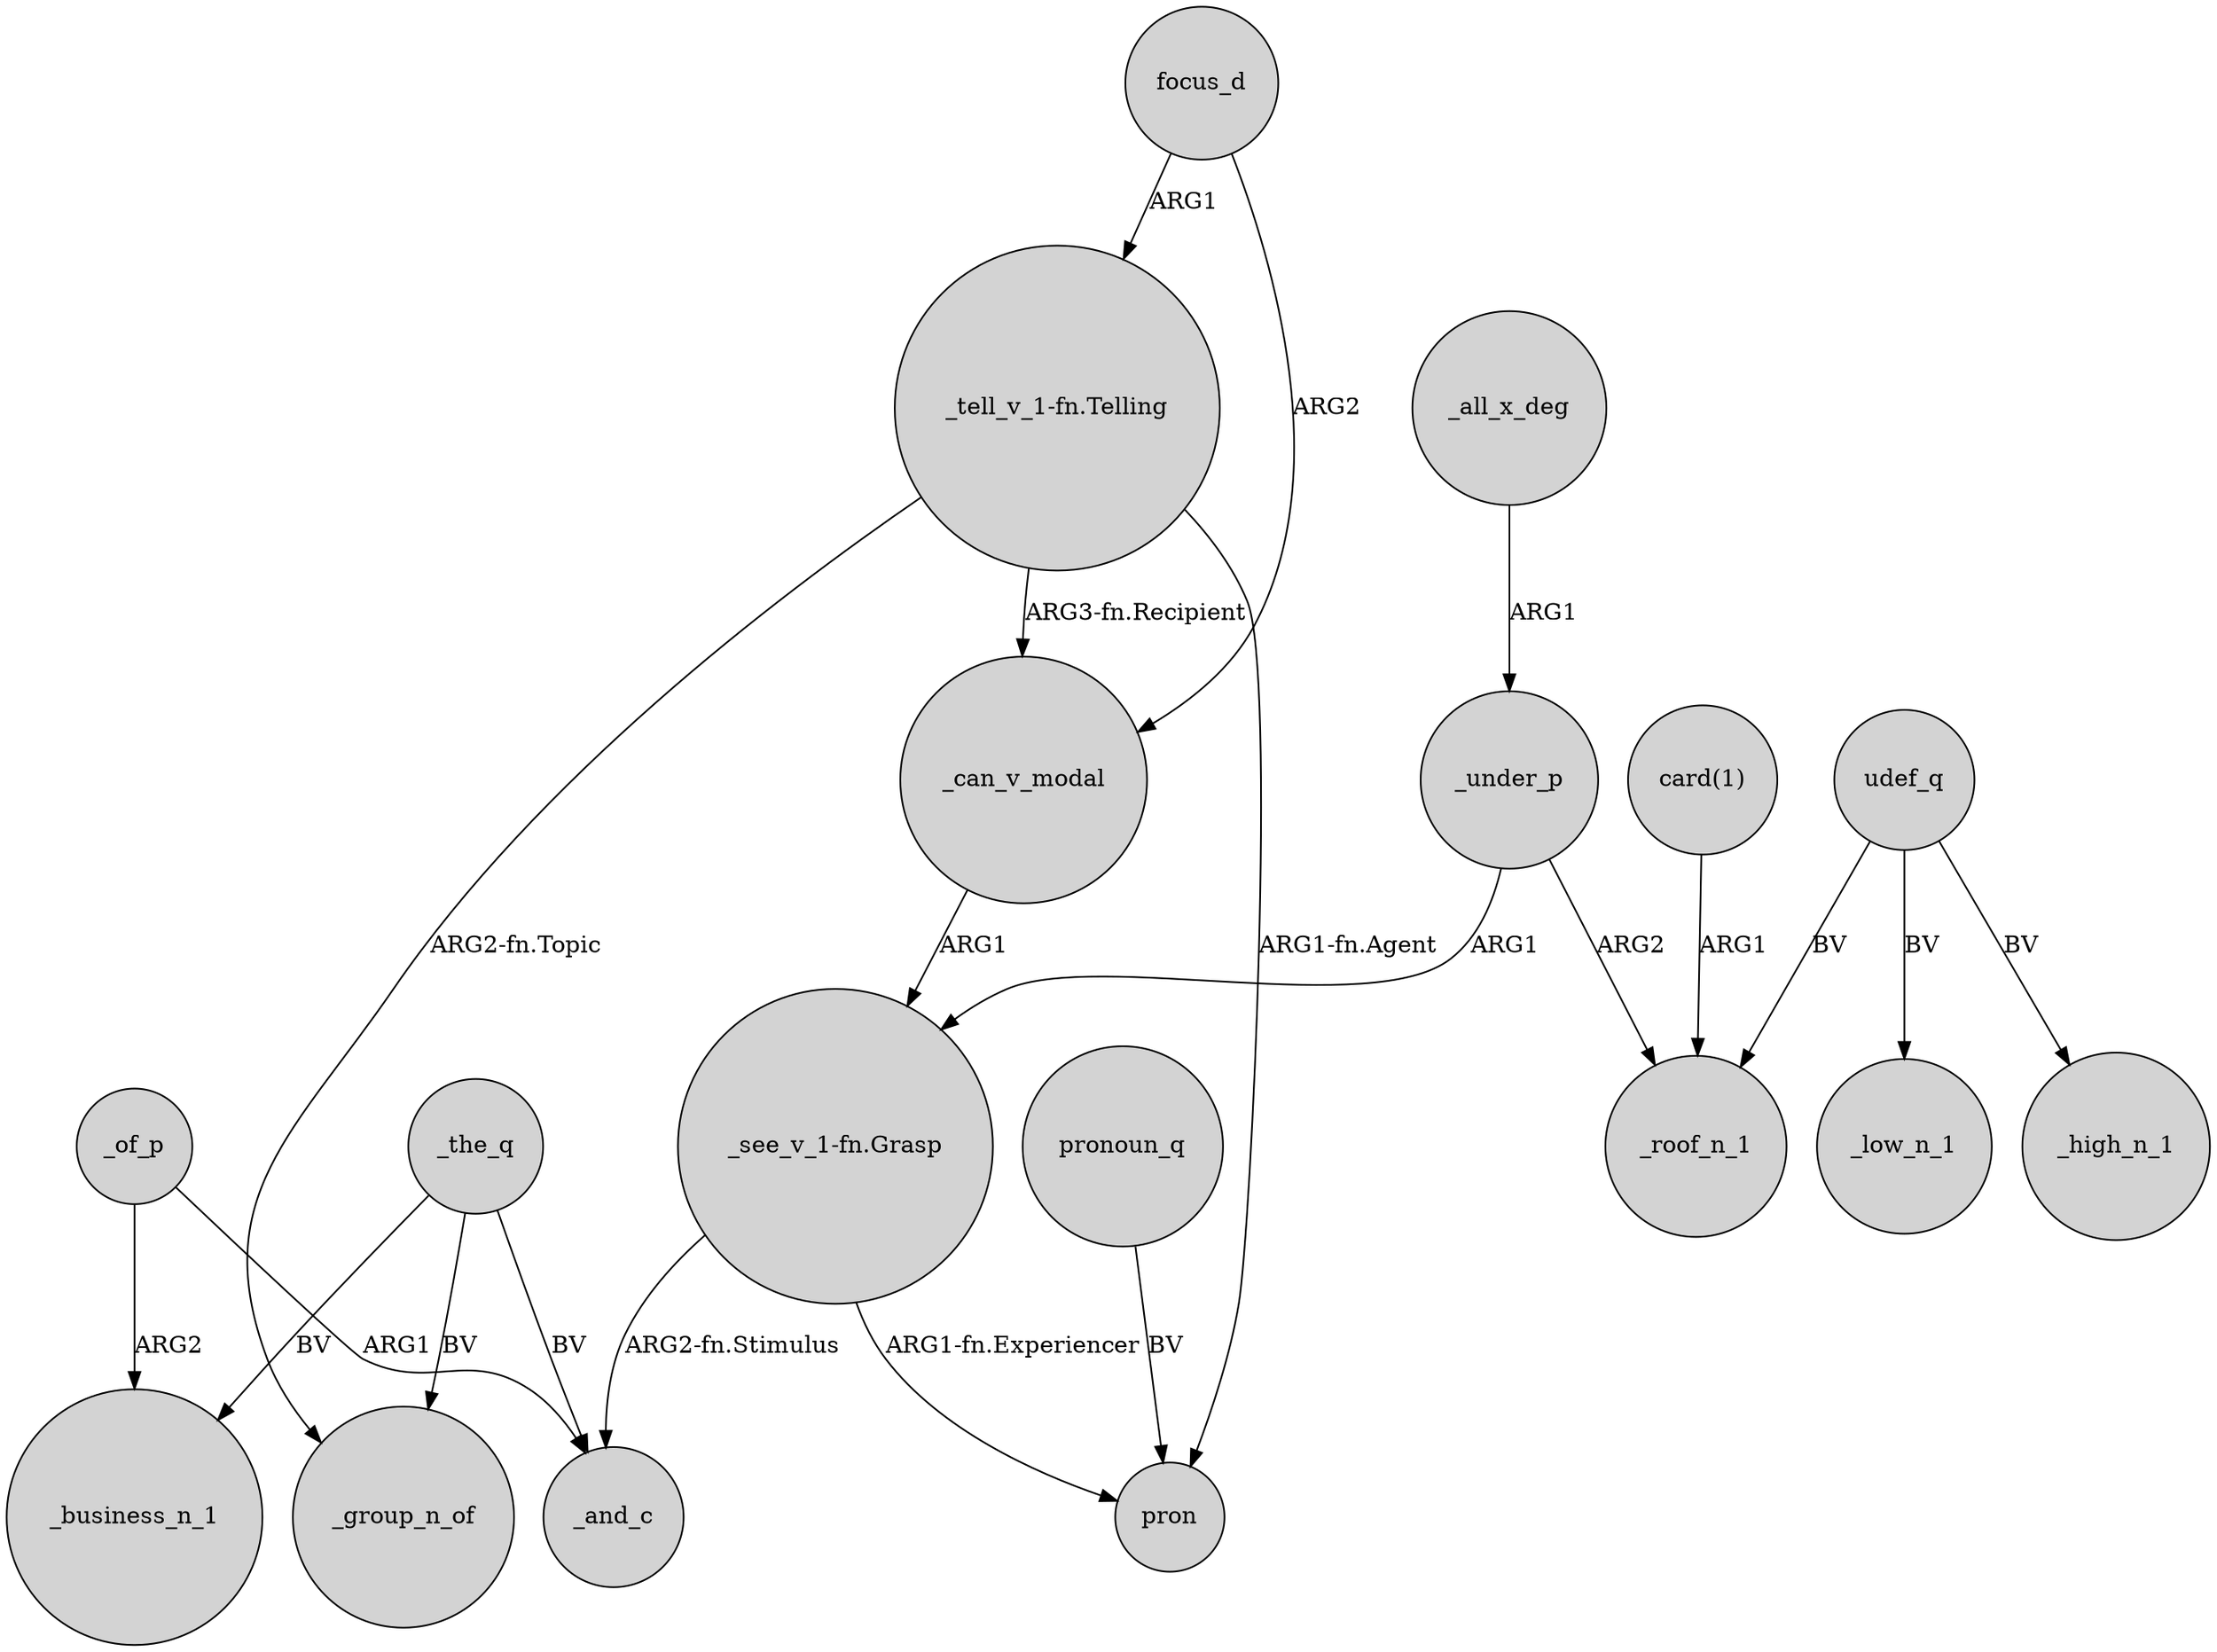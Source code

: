 digraph {
	node [shape=circle style=filled]
	_the_q -> _and_c [label=BV]
	_the_q -> _business_n_1 [label=BV]
	"_tell_v_1-fn.Telling" -> _group_n_of [label="ARG2-fn.Topic"]
	_can_v_modal -> "_see_v_1-fn.Grasp" [label=ARG1]
	"_tell_v_1-fn.Telling" -> _can_v_modal [label="ARG3-fn.Recipient"]
	"_tell_v_1-fn.Telling" -> pron [label="ARG1-fn.Agent"]
	"_see_v_1-fn.Grasp" -> _and_c [label="ARG2-fn.Stimulus"]
	udef_q -> _low_n_1 [label=BV]
	"card(1)" -> _roof_n_1 [label=ARG1]
	_the_q -> _group_n_of [label=BV]
	_under_p -> "_see_v_1-fn.Grasp" [label=ARG1]
	_of_p -> _business_n_1 [label=ARG2]
	_all_x_deg -> _under_p [label=ARG1]
	udef_q -> _high_n_1 [label=BV]
	focus_d -> "_tell_v_1-fn.Telling" [label=ARG1]
	pronoun_q -> pron [label=BV]
	_of_p -> _and_c [label=ARG1]
	_under_p -> _roof_n_1 [label=ARG2]
	udef_q -> _roof_n_1 [label=BV]
	"_see_v_1-fn.Grasp" -> pron [label="ARG1-fn.Experiencer"]
	focus_d -> _can_v_modal [label=ARG2]
}
